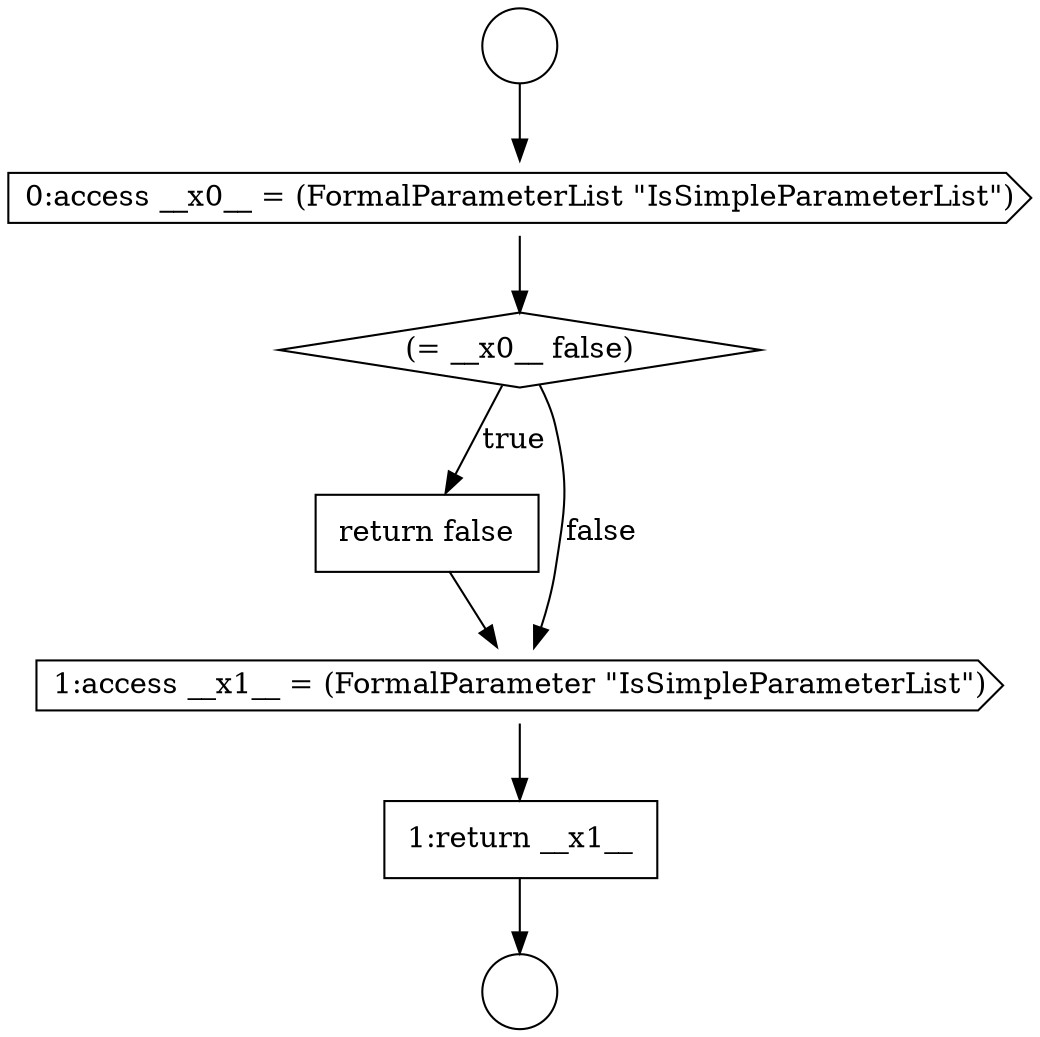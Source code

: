 digraph {
  node8129 [shape=none, margin=0, label=<<font color="black">
    <table border="0" cellborder="1" cellspacing="0" cellpadding="10">
      <tr><td align="left">1:return __x1__</td></tr>
    </table>
  </font>> color="black" fillcolor="white" style=filled]
  node8126 [shape=diamond, label=<<font color="black">(= __x0__ false)</font>> color="black" fillcolor="white" style=filled]
  node8123 [shape=circle label=" " color="black" fillcolor="white" style=filled]
  node8127 [shape=none, margin=0, label=<<font color="black">
    <table border="0" cellborder="1" cellspacing="0" cellpadding="10">
      <tr><td align="left">return false</td></tr>
    </table>
  </font>> color="black" fillcolor="white" style=filled]
  node8124 [shape=circle label=" " color="black" fillcolor="white" style=filled]
  node8128 [shape=cds, label=<<font color="black">1:access __x1__ = (FormalParameter &quot;IsSimpleParameterList&quot;)</font>> color="black" fillcolor="white" style=filled]
  node8125 [shape=cds, label=<<font color="black">0:access __x0__ = (FormalParameterList &quot;IsSimpleParameterList&quot;)</font>> color="black" fillcolor="white" style=filled]
  node8128 -> node8129 [ color="black"]
  node8129 -> node8124 [ color="black"]
  node8125 -> node8126 [ color="black"]
  node8126 -> node8127 [label=<<font color="black">true</font>> color="black"]
  node8126 -> node8128 [label=<<font color="black">false</font>> color="black"]
  node8127 -> node8128 [ color="black"]
  node8123 -> node8125 [ color="black"]
}
